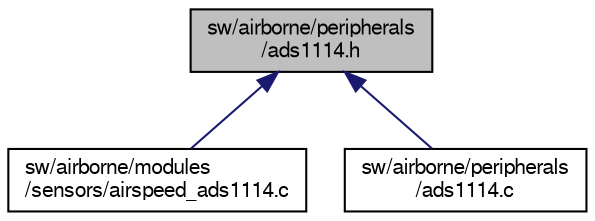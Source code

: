 digraph "sw/airborne/peripherals/ads1114.h"
{
  edge [fontname="FreeSans",fontsize="10",labelfontname="FreeSans",labelfontsize="10"];
  node [fontname="FreeSans",fontsize="10",shape=record];
  Node1 [label="sw/airborne/peripherals\l/ads1114.h",height=0.2,width=0.4,color="black", fillcolor="grey75", style="filled", fontcolor="black"];
  Node1 -> Node2 [dir="back",color="midnightblue",fontsize="10",style="solid",fontname="FreeSans"];
  Node2 [label="sw/airborne/modules\l/sensors/airspeed_ads1114.c",height=0.2,width=0.4,color="black", fillcolor="white", style="filled",URL="$airspeed__ads1114_8c.html"];
  Node1 -> Node3 [dir="back",color="midnightblue",fontsize="10",style="solid",fontname="FreeSans"];
  Node3 [label="sw/airborne/peripherals\l/ads1114.c",height=0.2,width=0.4,color="black", fillcolor="white", style="filled",URL="$ads1114_8c.html"];
}
